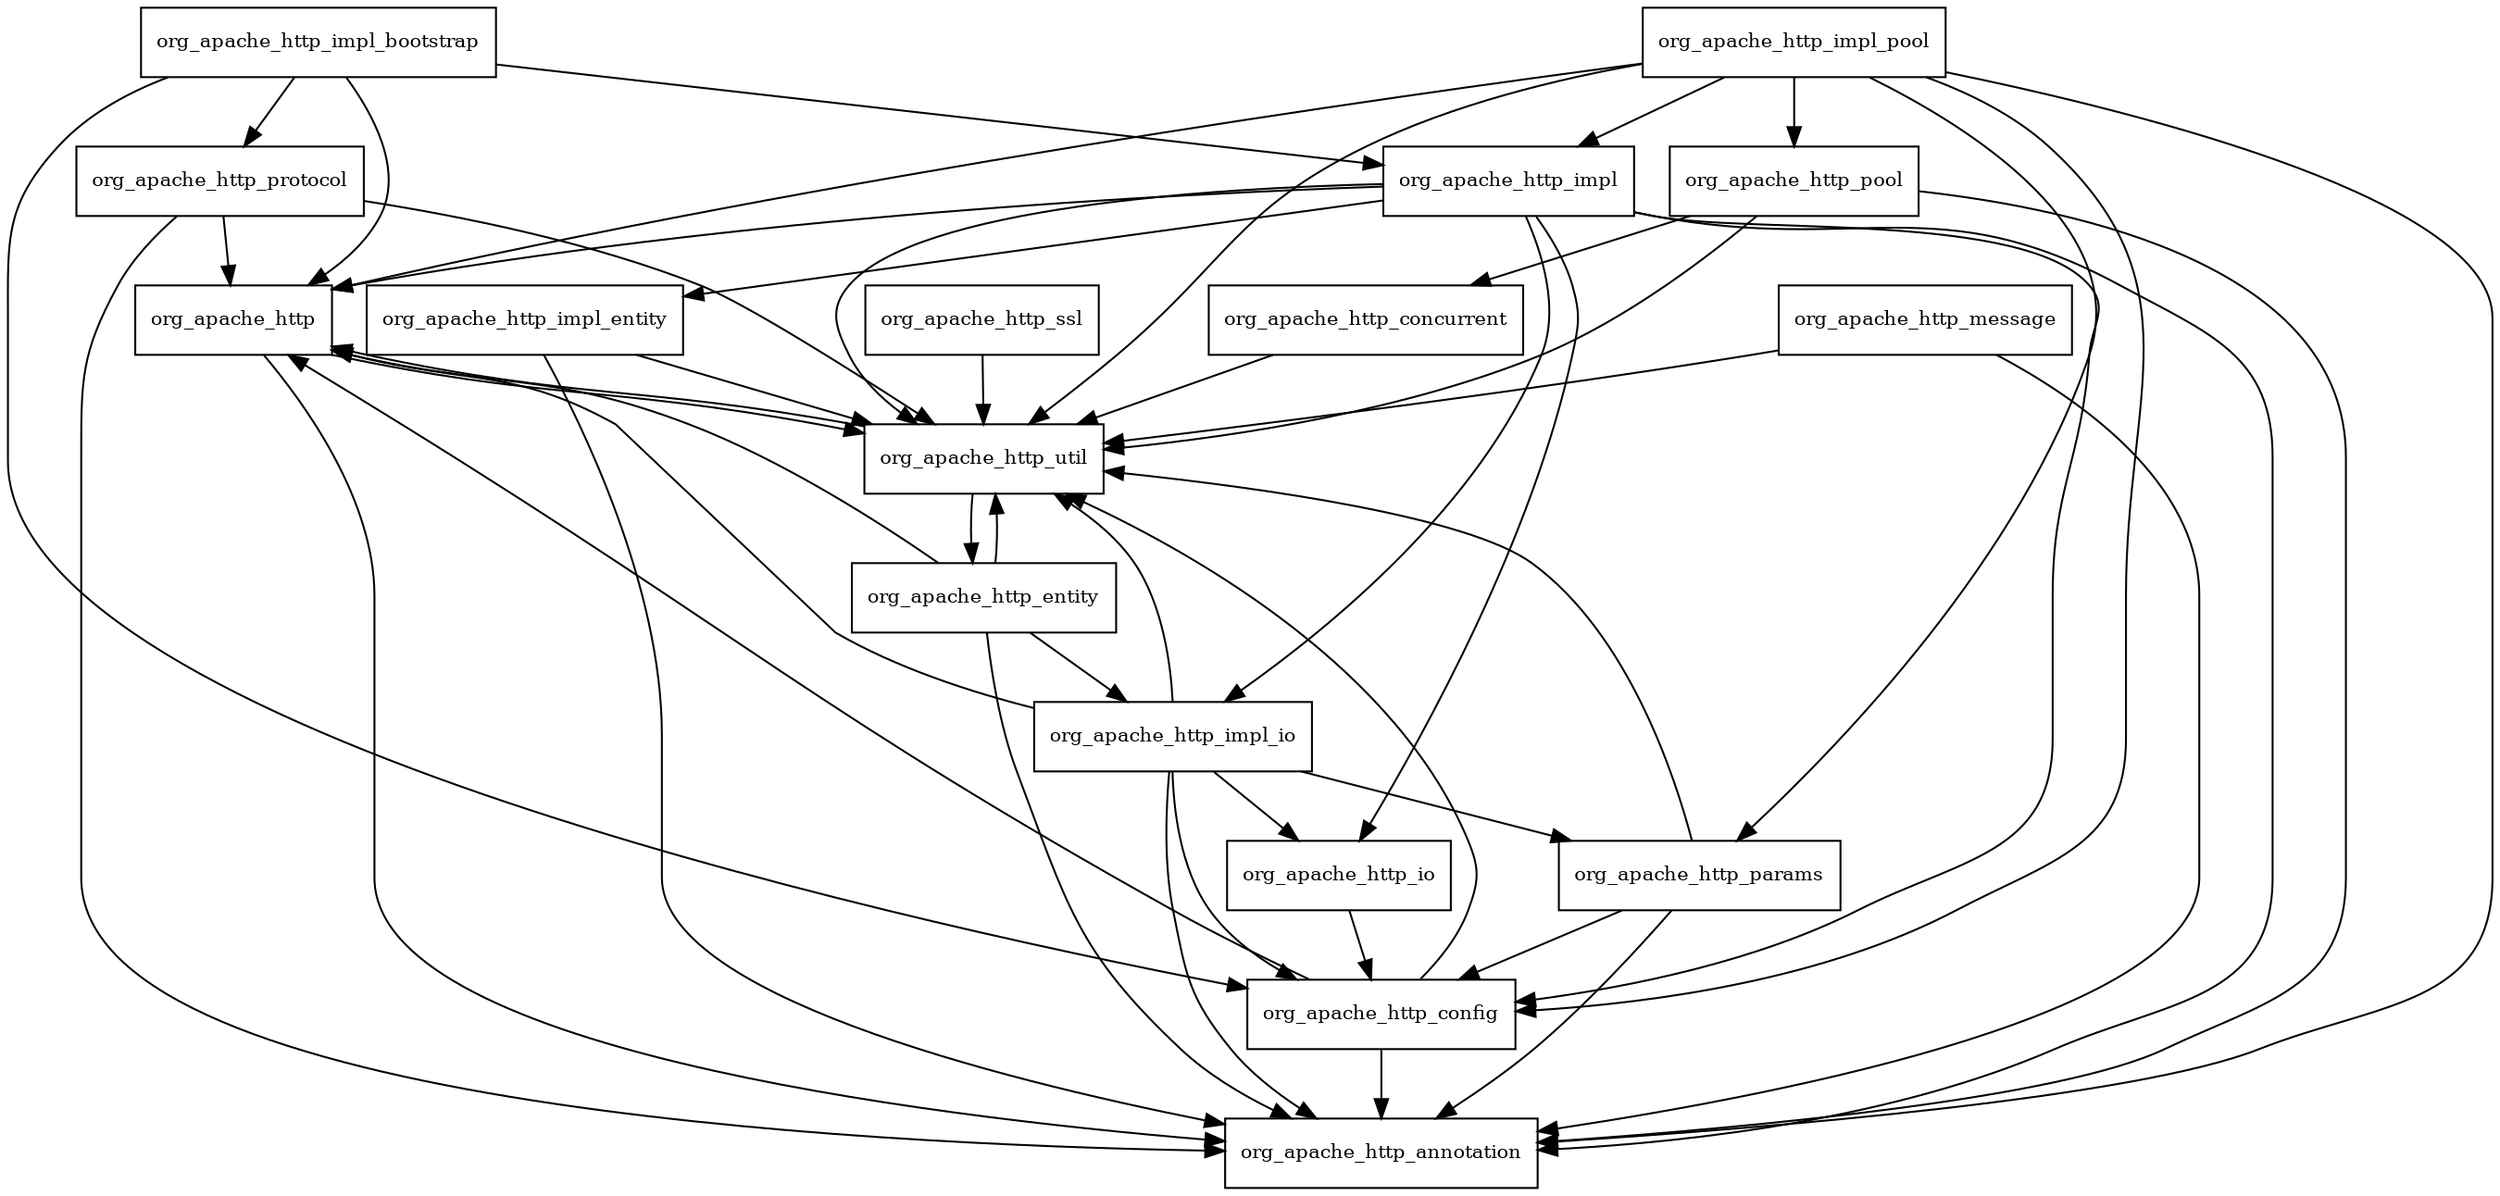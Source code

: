 digraph httpcore_4_4_8_package_dependencies {
  node [shape = box, fontsize=10.0];
  org_apache_http -> org_apache_http_annotation;
  org_apache_http -> org_apache_http_util;
  org_apache_http_concurrent -> org_apache_http_util;
  org_apache_http_config -> org_apache_http;
  org_apache_http_config -> org_apache_http_annotation;
  org_apache_http_config -> org_apache_http_util;
  org_apache_http_entity -> org_apache_http;
  org_apache_http_entity -> org_apache_http_annotation;
  org_apache_http_entity -> org_apache_http_impl_io;
  org_apache_http_entity -> org_apache_http_util;
  org_apache_http_impl -> org_apache_http;
  org_apache_http_impl -> org_apache_http_annotation;
  org_apache_http_impl -> org_apache_http_config;
  org_apache_http_impl -> org_apache_http_impl_entity;
  org_apache_http_impl -> org_apache_http_impl_io;
  org_apache_http_impl -> org_apache_http_io;
  org_apache_http_impl -> org_apache_http_util;
  org_apache_http_impl_bootstrap -> org_apache_http;
  org_apache_http_impl_bootstrap -> org_apache_http_config;
  org_apache_http_impl_bootstrap -> org_apache_http_impl;
  org_apache_http_impl_bootstrap -> org_apache_http_protocol;
  org_apache_http_impl_entity -> org_apache_http_annotation;
  org_apache_http_impl_entity -> org_apache_http_util;
  org_apache_http_impl_io -> org_apache_http;
  org_apache_http_impl_io -> org_apache_http_annotation;
  org_apache_http_impl_io -> org_apache_http_config;
  org_apache_http_impl_io -> org_apache_http_io;
  org_apache_http_impl_io -> org_apache_http_params;
  org_apache_http_impl_io -> org_apache_http_util;
  org_apache_http_impl_pool -> org_apache_http;
  org_apache_http_impl_pool -> org_apache_http_annotation;
  org_apache_http_impl_pool -> org_apache_http_config;
  org_apache_http_impl_pool -> org_apache_http_impl;
  org_apache_http_impl_pool -> org_apache_http_params;
  org_apache_http_impl_pool -> org_apache_http_pool;
  org_apache_http_impl_pool -> org_apache_http_util;
  org_apache_http_io -> org_apache_http_config;
  org_apache_http_message -> org_apache_http_annotation;
  org_apache_http_message -> org_apache_http_util;
  org_apache_http_params -> org_apache_http_annotation;
  org_apache_http_params -> org_apache_http_config;
  org_apache_http_params -> org_apache_http_util;
  org_apache_http_pool -> org_apache_http_annotation;
  org_apache_http_pool -> org_apache_http_concurrent;
  org_apache_http_pool -> org_apache_http_util;
  org_apache_http_protocol -> org_apache_http;
  org_apache_http_protocol -> org_apache_http_annotation;
  org_apache_http_protocol -> org_apache_http_util;
  org_apache_http_ssl -> org_apache_http_util;
  org_apache_http_util -> org_apache_http;
  org_apache_http_util -> org_apache_http_entity;
}

